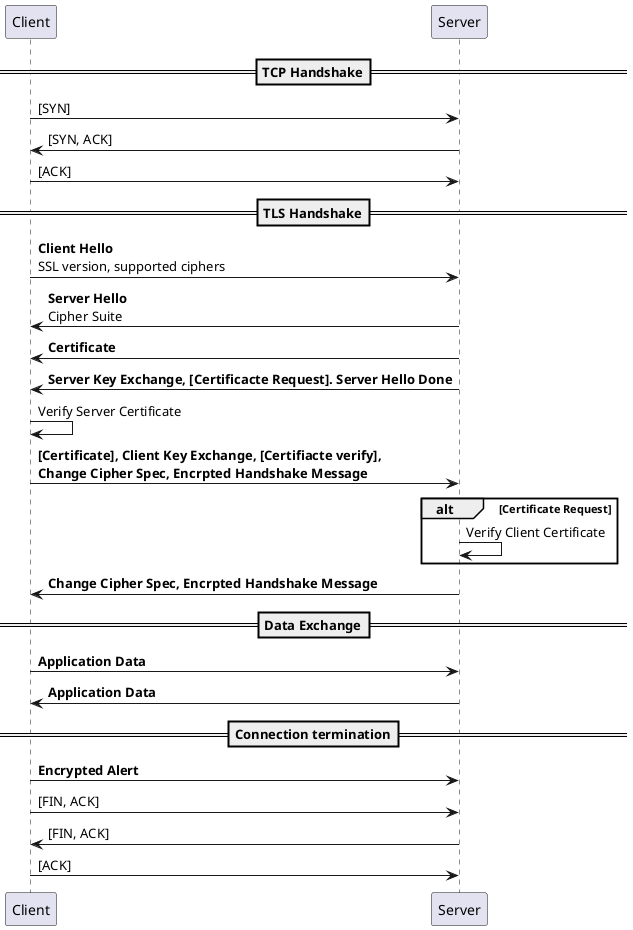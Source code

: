 @startuml
participant "Client" as c
participant "Server" as s
==TCP Handshake==
c->s: [SYN]
s->c: [SYN, ACK]
c->s: [ACK]
==TLS Handshake==
c->s: **Client Hello**\nSSL version, supported ciphers
s->c: **Server Hello**\nCipher Suite
s->c: **Certificate**
s->c: **Server Key Exchange, [Certificacte Request]. Server Hello Done**
c->c: Verify Server Certificate
c->s: **[Certificate], Client Key Exchange, [Certifiacte verify],** \n**Change Cipher Spec, Encrpted Handshake Message**
alt Certificate Request
s->s: Verify Client Certificate
end
s->c: **Change Cipher Spec, Encrpted Handshake Message**
==Data Exchange==
c->s: **Application Data**
s->c: **Application Data**
==Connection termination==
c->s: **Encrypted Alert**
c->s: [FIN, ACK]
s->c: [FIN, ACK]
c->s: [ACK]
@enduml
